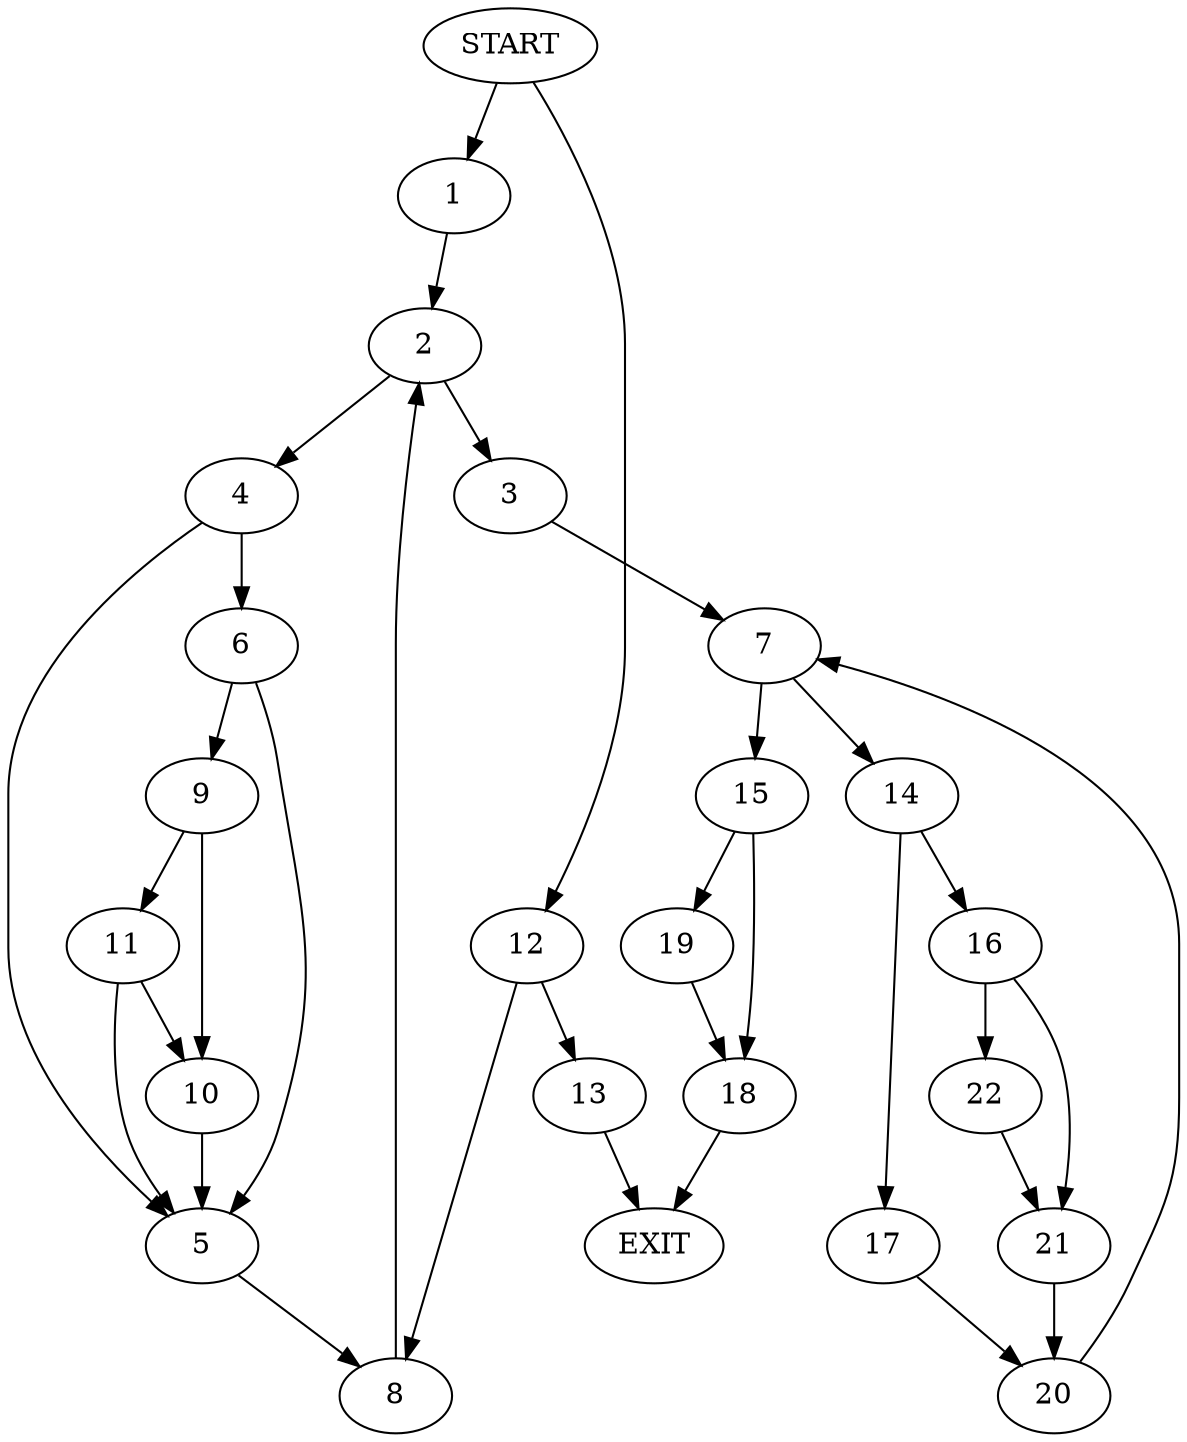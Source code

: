 digraph {
0 [label="START"]
23 [label="EXIT"]
0 -> 1
1 -> 2
2 -> 3
2 -> 4
4 -> 5
4 -> 6
3 -> 7
5 -> 8
6 -> 9
6 -> 5
9 -> 10
9 -> 11
11 -> 5
11 -> 10
10 -> 5
8 -> 2
0 -> 12
12 -> 8
12 -> 13
13 -> 23
7 -> 14
7 -> 15
14 -> 16
14 -> 17
15 -> 18
15 -> 19
17 -> 20
16 -> 21
16 -> 22
22 -> 21
21 -> 20
20 -> 7
19 -> 18
18 -> 23
}
